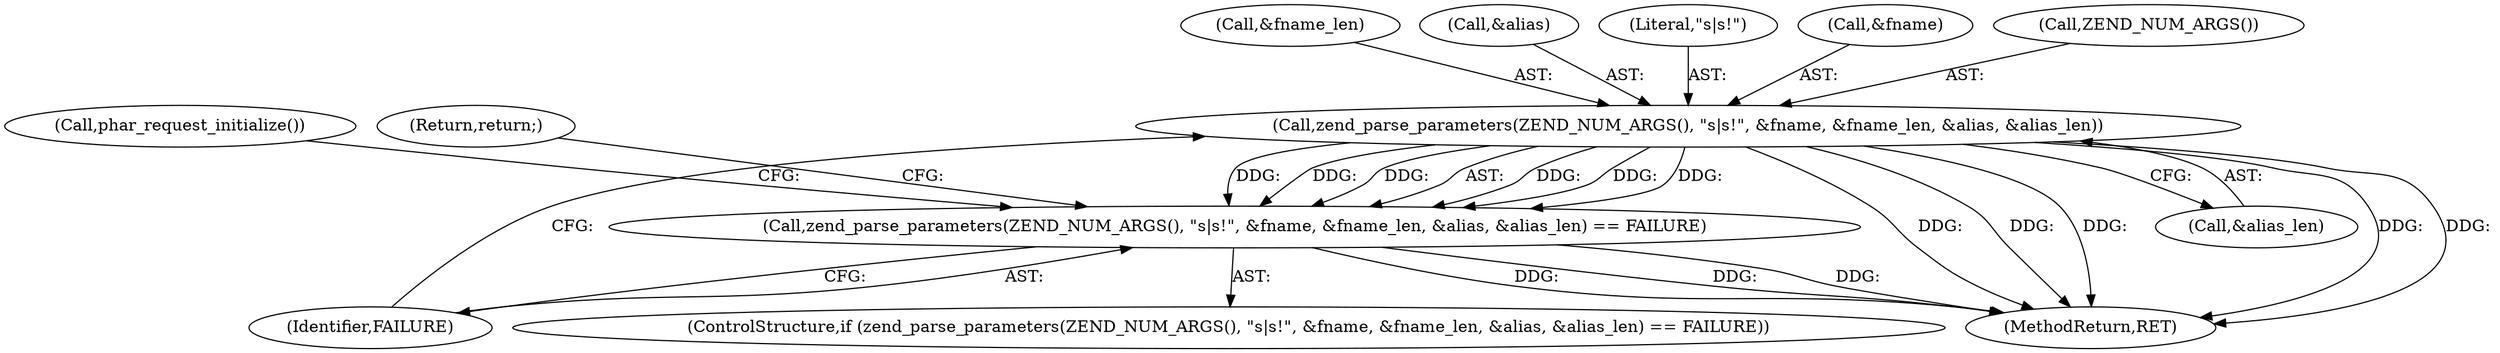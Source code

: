 digraph "0_php_1e9b175204e3286d64dfd6c9f09151c31b5e099a_1@pointer" {
"1000118" [label="(Call,zend_parse_parameters(ZEND_NUM_ARGS(), \"s|s!\", &fname, &fname_len, &alias, &alias_len))"];
"1000117" [label="(Call,zend_parse_parameters(ZEND_NUM_ARGS(), \"s|s!\", &fname, &fname_len, &alias, &alias_len) == FAILURE)"];
"1000155" [label="(MethodReturn,RET)"];
"1000118" [label="(Call,zend_parse_parameters(ZEND_NUM_ARGS(), \"s|s!\", &fname, &fname_len, &alias, &alias_len))"];
"1000123" [label="(Call,&fname_len)"];
"1000131" [label="(Return,return;)"];
"1000125" [label="(Call,&alias)"];
"1000132" [label="(Call,phar_request_initialize())"];
"1000127" [label="(Call,&alias_len)"];
"1000116" [label="(ControlStructure,if (zend_parse_parameters(ZEND_NUM_ARGS(), \"s|s!\", &fname, &fname_len, &alias, &alias_len) == FAILURE))"];
"1000120" [label="(Literal,\"s|s!\")"];
"1000117" [label="(Call,zend_parse_parameters(ZEND_NUM_ARGS(), \"s|s!\", &fname, &fname_len, &alias, &alias_len) == FAILURE)"];
"1000129" [label="(Identifier,FAILURE)"];
"1000121" [label="(Call,&fname)"];
"1000119" [label="(Call,ZEND_NUM_ARGS())"];
"1000118" -> "1000117"  [label="AST: "];
"1000118" -> "1000127"  [label="CFG: "];
"1000119" -> "1000118"  [label="AST: "];
"1000120" -> "1000118"  [label="AST: "];
"1000121" -> "1000118"  [label="AST: "];
"1000123" -> "1000118"  [label="AST: "];
"1000125" -> "1000118"  [label="AST: "];
"1000127" -> "1000118"  [label="AST: "];
"1000129" -> "1000118"  [label="CFG: "];
"1000118" -> "1000155"  [label="DDG: "];
"1000118" -> "1000155"  [label="DDG: "];
"1000118" -> "1000155"  [label="DDG: "];
"1000118" -> "1000155"  [label="DDG: "];
"1000118" -> "1000155"  [label="DDG: "];
"1000118" -> "1000117"  [label="DDG: "];
"1000118" -> "1000117"  [label="DDG: "];
"1000118" -> "1000117"  [label="DDG: "];
"1000118" -> "1000117"  [label="DDG: "];
"1000118" -> "1000117"  [label="DDG: "];
"1000118" -> "1000117"  [label="DDG: "];
"1000117" -> "1000116"  [label="AST: "];
"1000117" -> "1000129"  [label="CFG: "];
"1000129" -> "1000117"  [label="AST: "];
"1000131" -> "1000117"  [label="CFG: "];
"1000132" -> "1000117"  [label="CFG: "];
"1000117" -> "1000155"  [label="DDG: "];
"1000117" -> "1000155"  [label="DDG: "];
"1000117" -> "1000155"  [label="DDG: "];
}
